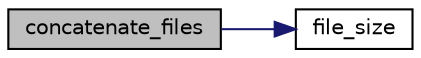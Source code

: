 digraph "concatenate_files"
{
  edge [fontname="Helvetica",fontsize="10",labelfontname="Helvetica",labelfontsize="10"];
  node [fontname="Helvetica",fontsize="10",shape=record];
  rankdir="LR";
  Node814 [label="concatenate_files",height=0.2,width=0.4,color="black", fillcolor="grey75", style="filled", fontcolor="black"];
  Node814 -> Node815 [color="midnightblue",fontsize="10",style="solid",fontname="Helvetica"];
  Node815 [label="file_size",height=0.2,width=0.4,color="black", fillcolor="white", style="filled",URL="$d4/d74/util_8_c.html#a5c37cf5785204b6e9adf647dc14d0e50"];
}
